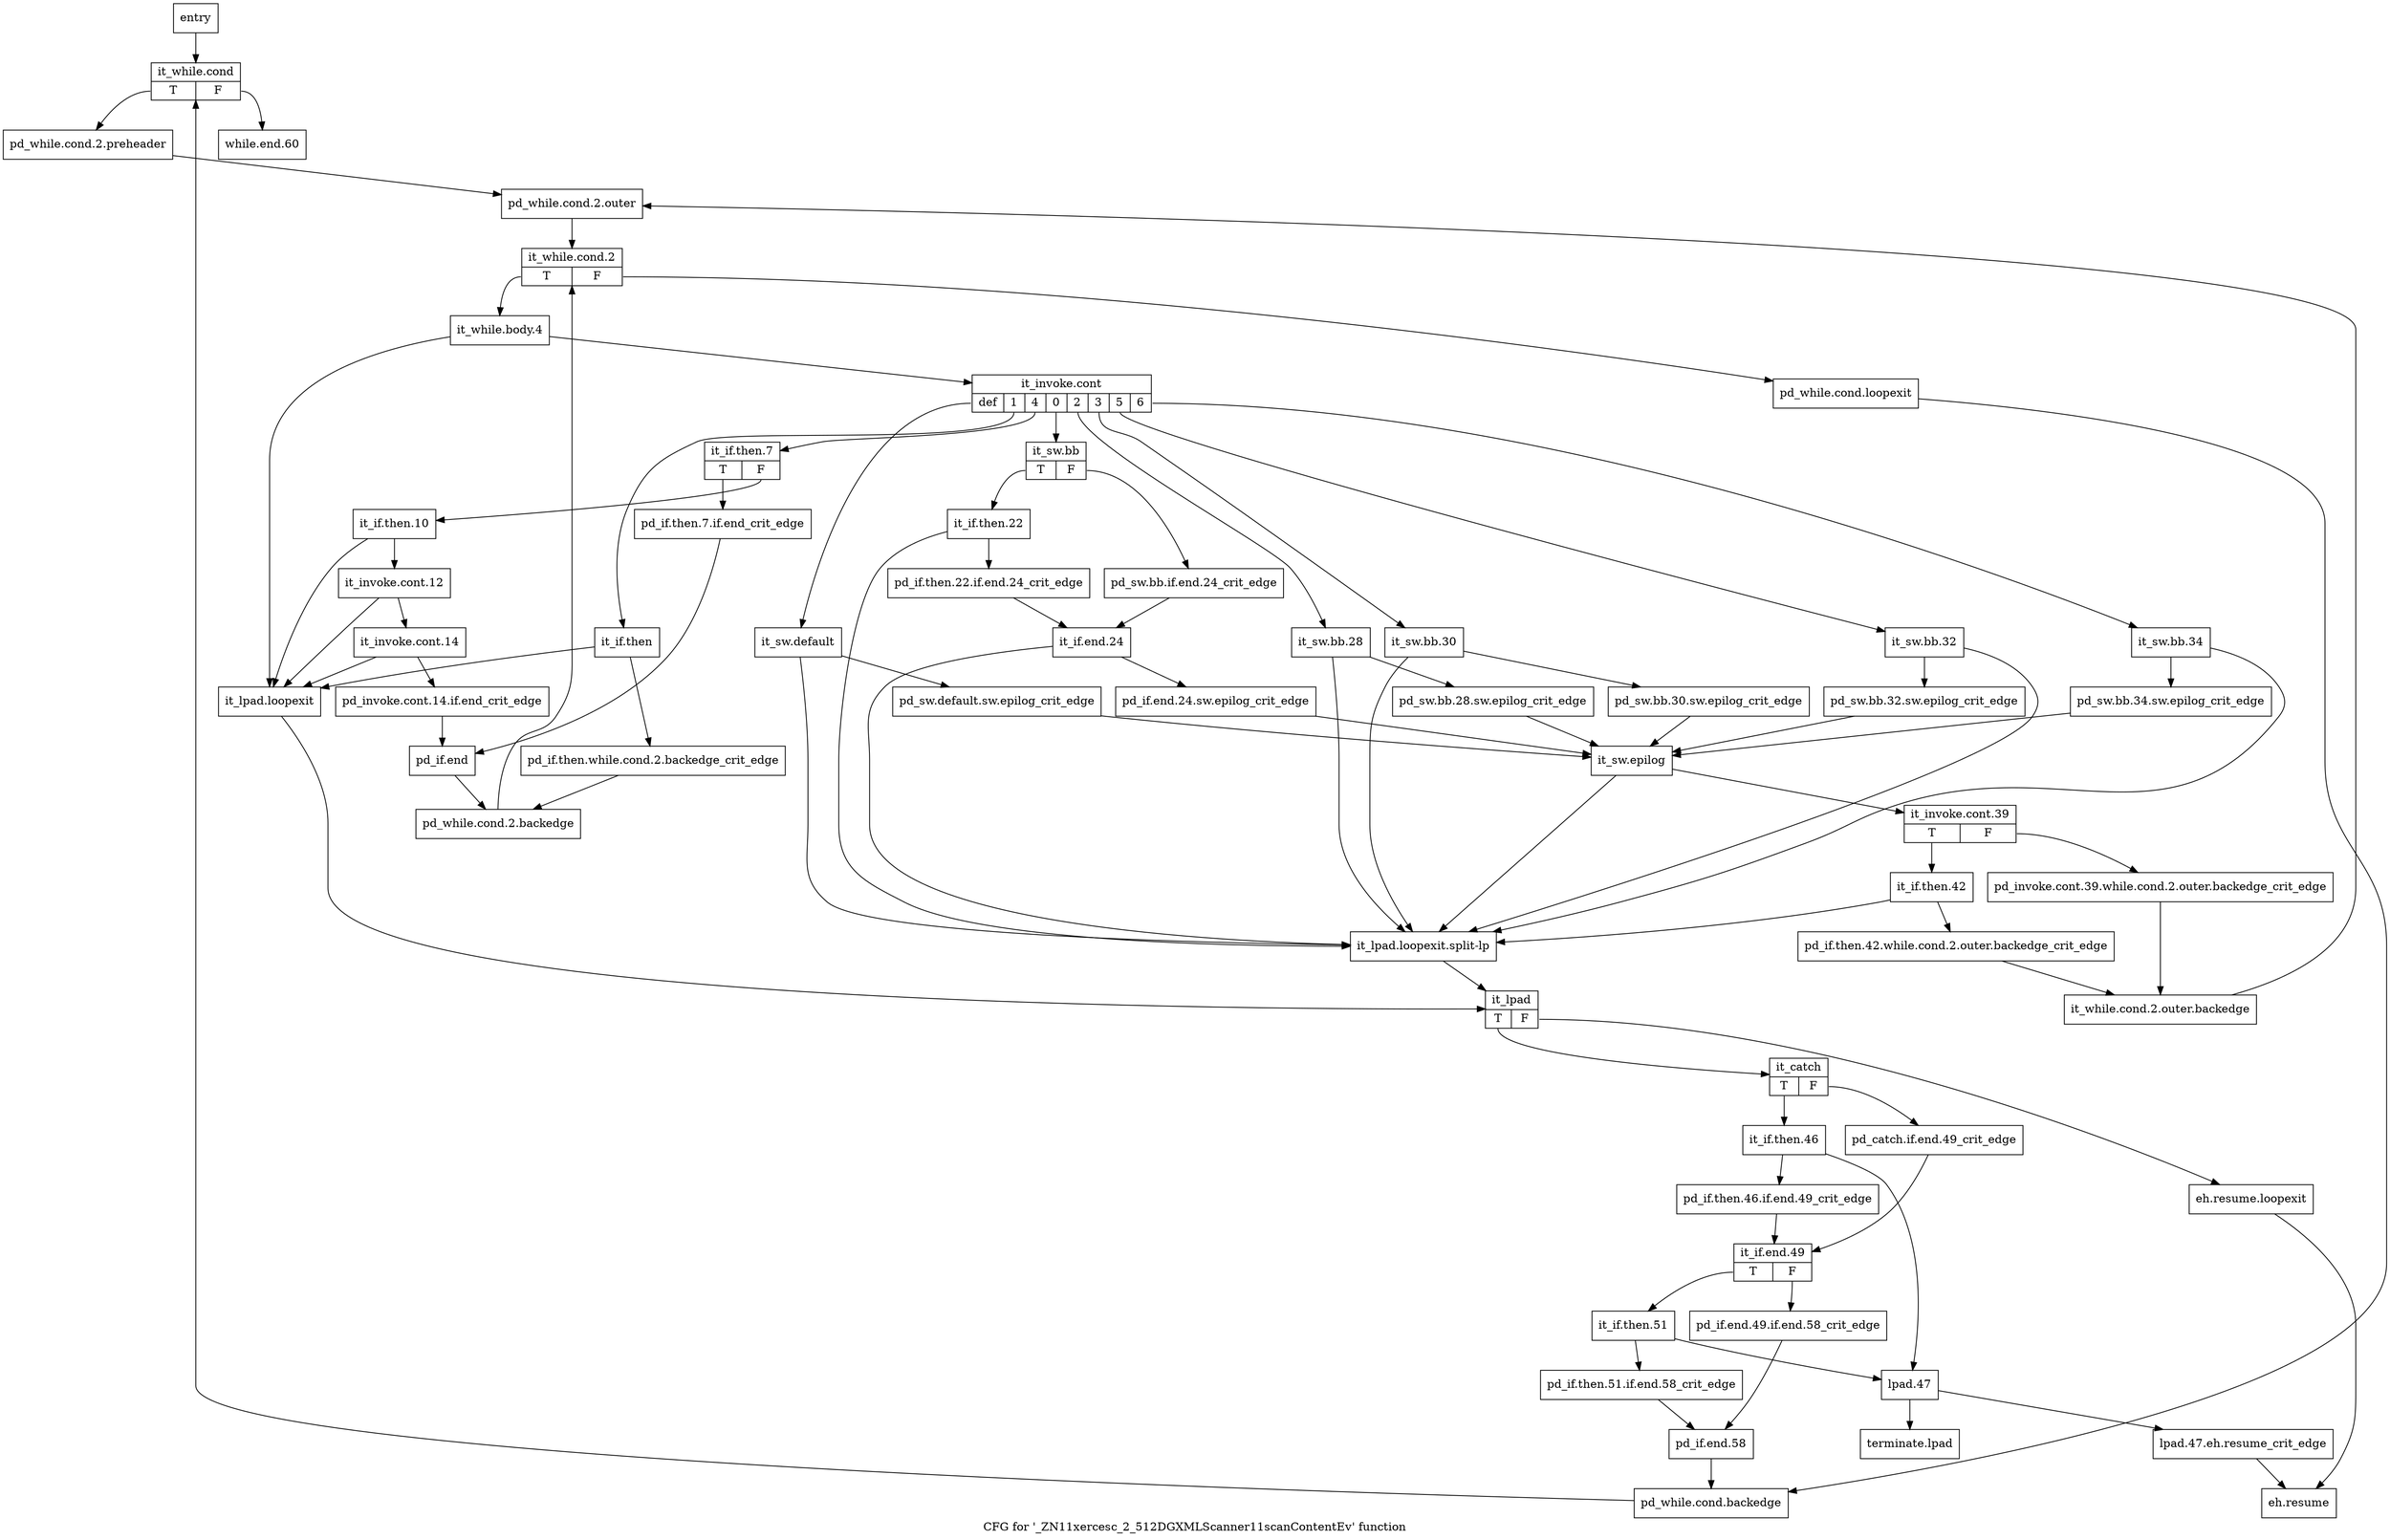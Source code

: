 digraph "CFG for '_ZN11xercesc_2_512DGXMLScanner11scanContentEv' function" {
	label="CFG for '_ZN11xercesc_2_512DGXMLScanner11scanContentEv' function";

	Node0x2160660 [shape=record,label="{entry}"];
	Node0x2160660 -> Node0x216b460;
	Node0x216b410 [shape=record,label="{pd_while.cond.loopexit}"];
	Node0x216b410 -> Node0x216c4a0;
	Node0x216b460 [shape=record,label="{it_while.cond|{<s0>T|<s1>F}}"];
	Node0x216b460:s0 -> Node0x216b4b0;
	Node0x216b460:s1 -> Node0x216c4f0;
	Node0x216b4b0 [shape=record,label="{pd_while.cond.2.preheader}"];
	Node0x216b4b0 -> Node0x216b500;
	Node0x216b500 [shape=record,label="{pd_while.cond.2.outer}"];
	Node0x216b500 -> Node0x216b550;
	Node0x216b550 [shape=record,label="{it_while.cond.2|{<s0>T|<s1>F}}"];
	Node0x216b550:s0 -> Node0x216b5a0;
	Node0x216b550:s1 -> Node0x216b410;
	Node0x216b5a0 [shape=record,label="{it_while.body.4}"];
	Node0x216b5a0 -> Node0x216b5f0;
	Node0x216b5a0 -> Node0x216b6e0;
	Node0x216b5f0 [shape=record,label="{it_invoke.cont|{<s0>def|<s1>1|<s2>4|<s3>0|<s4>2|<s5>3|<s6>5|<s7>6}}"];
	Node0x216b5f0:s0 -> Node0x216bff0;
	Node0x216b5f0:s1 -> Node0x216b640;
	Node0x216b5f0:s2 -> Node0x216b910;
	Node0x216b5f0:s3 -> Node0x216bb90;
	Node0x216b5f0:s4 -> Node0x216bd70;
	Node0x216b5f0:s5 -> Node0x216be10;
	Node0x216b5f0:s6 -> Node0x216beb0;
	Node0x216b5f0:s7 -> Node0x216bf50;
	Node0x216b640 [shape=record,label="{it_if.then}"];
	Node0x216b640 -> Node0x216b690;
	Node0x216b640 -> Node0x216b6e0;
	Node0x216b690 [shape=record,label="{pd_if.then.while.cond.2.backedge_crit_edge}"];
	Node0x216b690 -> Node0x216bb40;
	Node0x216b6e0 [shape=record,label="{it_lpad.loopexit}"];
	Node0x216b6e0 -> Node0x216b780;
	Node0x216b730 [shape=record,label="{it_lpad.loopexit.split-lp}"];
	Node0x216b730 -> Node0x216b780;
	Node0x216b780 [shape=record,label="{it_lpad|{<s0>T|<s1>F}}"];
	Node0x216b780:s0 -> Node0x216b7d0;
	Node0x216b780:s1 -> Node0x216c540;
	Node0x216b7d0 [shape=record,label="{it_catch|{<s0>T|<s1>F}}"];
	Node0x216b7d0:s0 -> Node0x216b870;
	Node0x216b7d0:s1 -> Node0x216b820;
	Node0x216b820 [shape=record,label="{pd_catch.if.end.49_crit_edge}"];
	Node0x216b820 -> Node0x216c310;
	Node0x216b870 [shape=record,label="{it_if.then.46}"];
	Node0x216b870 -> Node0x216b8c0;
	Node0x216b870 -> Node0x216c270;
	Node0x216b8c0 [shape=record,label="{pd_if.then.46.if.end.49_crit_edge}"];
	Node0x216b8c0 -> Node0x216c310;
	Node0x216b910 [shape=record,label="{it_if.then.7|{<s0>T|<s1>F}}"];
	Node0x216b910:s0 -> Node0x216b960;
	Node0x216b910:s1 -> Node0x216b9b0;
	Node0x216b960 [shape=record,label="{pd_if.then.7.if.end_crit_edge}"];
	Node0x216b960 -> Node0x216baf0;
	Node0x216b9b0 [shape=record,label="{it_if.then.10}"];
	Node0x216b9b0 -> Node0x216ba00;
	Node0x216b9b0 -> Node0x216b6e0;
	Node0x216ba00 [shape=record,label="{it_invoke.cont.12}"];
	Node0x216ba00 -> Node0x216ba50;
	Node0x216ba00 -> Node0x216b6e0;
	Node0x216ba50 [shape=record,label="{it_invoke.cont.14}"];
	Node0x216ba50 -> Node0x216baa0;
	Node0x216ba50 -> Node0x216b6e0;
	Node0x216baa0 [shape=record,label="{pd_invoke.cont.14.if.end_crit_edge}"];
	Node0x216baa0 -> Node0x216baf0;
	Node0x216baf0 [shape=record,label="{pd_if.end}"];
	Node0x216baf0 -> Node0x216bb40;
	Node0x216bb40 [shape=record,label="{pd_while.cond.2.backedge}"];
	Node0x216bb40 -> Node0x216b550;
	Node0x216bb90 [shape=record,label="{it_sw.bb|{<s0>T|<s1>F}}"];
	Node0x216bb90:s0 -> Node0x216bc30;
	Node0x216bb90:s1 -> Node0x216bbe0;
	Node0x216bbe0 [shape=record,label="{pd_sw.bb.if.end.24_crit_edge}"];
	Node0x216bbe0 -> Node0x216bcd0;
	Node0x216bc30 [shape=record,label="{it_if.then.22}"];
	Node0x216bc30 -> Node0x216bc80;
	Node0x216bc30 -> Node0x216b730;
	Node0x216bc80 [shape=record,label="{pd_if.then.22.if.end.24_crit_edge}"];
	Node0x216bc80 -> Node0x216bcd0;
	Node0x216bcd0 [shape=record,label="{it_if.end.24}"];
	Node0x216bcd0 -> Node0x216bd20;
	Node0x216bcd0 -> Node0x216b730;
	Node0x216bd20 [shape=record,label="{pd_if.end.24.sw.epilog_crit_edge}"];
	Node0x216bd20 -> Node0x216c090;
	Node0x216bd70 [shape=record,label="{it_sw.bb.28}"];
	Node0x216bd70 -> Node0x216bdc0;
	Node0x216bd70 -> Node0x216b730;
	Node0x216bdc0 [shape=record,label="{pd_sw.bb.28.sw.epilog_crit_edge}"];
	Node0x216bdc0 -> Node0x216c090;
	Node0x216be10 [shape=record,label="{it_sw.bb.30}"];
	Node0x216be10 -> Node0x216be60;
	Node0x216be10 -> Node0x216b730;
	Node0x216be60 [shape=record,label="{pd_sw.bb.30.sw.epilog_crit_edge}"];
	Node0x216be60 -> Node0x216c090;
	Node0x216beb0 [shape=record,label="{it_sw.bb.32}"];
	Node0x216beb0 -> Node0x216bf00;
	Node0x216beb0 -> Node0x216b730;
	Node0x216bf00 [shape=record,label="{pd_sw.bb.32.sw.epilog_crit_edge}"];
	Node0x216bf00 -> Node0x216c090;
	Node0x216bf50 [shape=record,label="{it_sw.bb.34}"];
	Node0x216bf50 -> Node0x216bfa0;
	Node0x216bf50 -> Node0x216b730;
	Node0x216bfa0 [shape=record,label="{pd_sw.bb.34.sw.epilog_crit_edge}"];
	Node0x216bfa0 -> Node0x216c090;
	Node0x216bff0 [shape=record,label="{it_sw.default}"];
	Node0x216bff0 -> Node0x216c040;
	Node0x216bff0 -> Node0x216b730;
	Node0x216c040 [shape=record,label="{pd_sw.default.sw.epilog_crit_edge}"];
	Node0x216c040 -> Node0x216c090;
	Node0x216c090 [shape=record,label="{it_sw.epilog}"];
	Node0x216c090 -> Node0x216c0e0;
	Node0x216c090 -> Node0x216b730;
	Node0x216c0e0 [shape=record,label="{it_invoke.cont.39|{<s0>T|<s1>F}}"];
	Node0x216c0e0:s0 -> Node0x216c180;
	Node0x216c0e0:s1 -> Node0x216c130;
	Node0x216c130 [shape=record,label="{pd_invoke.cont.39.while.cond.2.outer.backedge_crit_edge}"];
	Node0x216c130 -> Node0x216c220;
	Node0x216c180 [shape=record,label="{it_if.then.42}"];
	Node0x216c180 -> Node0x216c1d0;
	Node0x216c180 -> Node0x216b730;
	Node0x216c1d0 [shape=record,label="{pd_if.then.42.while.cond.2.outer.backedge_crit_edge}"];
	Node0x216c1d0 -> Node0x216c220;
	Node0x216c220 [shape=record,label="{it_while.cond.2.outer.backedge}"];
	Node0x216c220 -> Node0x216b500;
	Node0x216c270 [shape=record,label="{lpad.47}"];
	Node0x216c270 -> Node0x216c2c0;
	Node0x216c270 -> Node0x216c5e0;
	Node0x216c2c0 [shape=record,label="{lpad.47.eh.resume_crit_edge}"];
	Node0x216c2c0 -> Node0x216c590;
	Node0x216c310 [shape=record,label="{it_if.end.49|{<s0>T|<s1>F}}"];
	Node0x216c310:s0 -> Node0x216c3b0;
	Node0x216c310:s1 -> Node0x216c360;
	Node0x216c360 [shape=record,label="{pd_if.end.49.if.end.58_crit_edge}"];
	Node0x216c360 -> Node0x216c450;
	Node0x216c3b0 [shape=record,label="{it_if.then.51}"];
	Node0x216c3b0 -> Node0x216c400;
	Node0x216c3b0 -> Node0x216c270;
	Node0x216c400 [shape=record,label="{pd_if.then.51.if.end.58_crit_edge}"];
	Node0x216c400 -> Node0x216c450;
	Node0x216c450 [shape=record,label="{pd_if.end.58}"];
	Node0x216c450 -> Node0x216c4a0;
	Node0x216c4a0 [shape=record,label="{pd_while.cond.backedge}"];
	Node0x216c4a0 -> Node0x216b460;
	Node0x216c4f0 [shape=record,label="{while.end.60}"];
	Node0x216c540 [shape=record,label="{eh.resume.loopexit}"];
	Node0x216c540 -> Node0x216c590;
	Node0x216c590 [shape=record,label="{eh.resume}"];
	Node0x216c5e0 [shape=record,label="{terminate.lpad}"];
}
